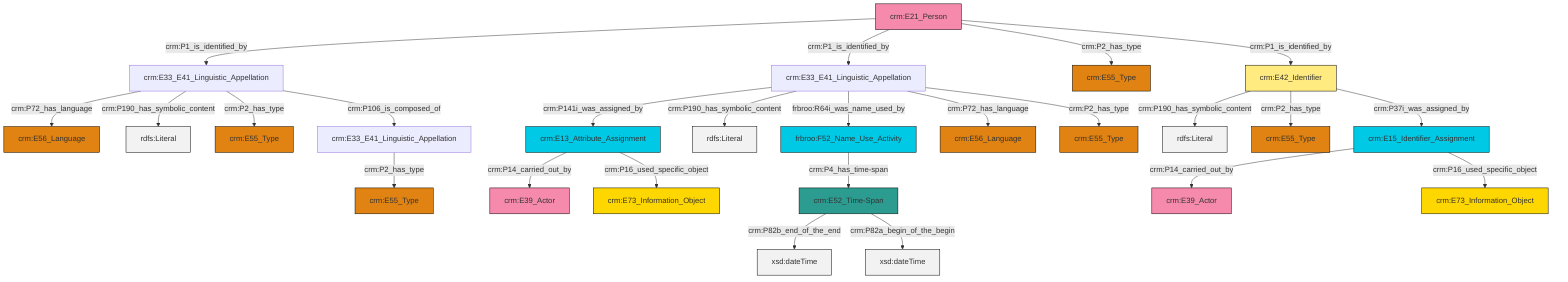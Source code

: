 graph TD
classDef Literal fill:#f2f2f2,stroke:#000000;
classDef CRM_Entity fill:#FFFFFF,stroke:#000000;
classDef Temporal_Entity fill:#00C9E6, stroke:#000000;
classDef Type fill:#E18312, stroke:#000000;
classDef Time-Span fill:#2C9C91, stroke:#000000;
classDef Appellation fill:#FFEB7F, stroke:#000000;
classDef Place fill:#008836, stroke:#000000;
classDef Persistent_Item fill:#B266B2, stroke:#000000;
classDef Conceptual_Object fill:#FFD700, stroke:#000000;
classDef Physical_Thing fill:#D2B48C, stroke:#000000;
classDef Actor fill:#f58aad, stroke:#000000;
classDef PC_Classes fill:#4ce600, stroke:#000000;
classDef Multi fill:#cccccc,stroke:#000000;

4["crm:E33_E41_Linguistic_Appellation"]:::Default -->|crm:P141i_was_assigned_by| 5["crm:E13_Attribute_Assignment"]:::Temporal_Entity
6["crm:E15_Identifier_Assignment"]:::Temporal_Entity -->|crm:P14_carried_out_by| 7["crm:E39_Actor"]:::Actor
8["crm:E42_Identifier"]:::Appellation -->|crm:P190_has_symbolic_content| 9[rdfs:Literal]:::Literal
12["crm:E33_E41_Linguistic_Appellation"]:::Default -->|crm:P72_has_language| 13["crm:E56_Language"]:::Type
4["crm:E33_E41_Linguistic_Appellation"]:::Default -->|crm:P190_has_symbolic_content| 14[rdfs:Literal]:::Literal
6["crm:E15_Identifier_Assignment"]:::Temporal_Entity -->|crm:P16_used_specific_object| 17["crm:E73_Information_Object"]:::Conceptual_Object
12["crm:E33_E41_Linguistic_Appellation"]:::Default -->|crm:P190_has_symbolic_content| 18[rdfs:Literal]:::Literal
4["crm:E33_E41_Linguistic_Appellation"]:::Default -->|frbroo:R64i_was_name_used_by| 0["frbroo:F52_Name_Use_Activity"]:::Temporal_Entity
12["crm:E33_E41_Linguistic_Appellation"]:::Default -->|crm:P2_has_type| 19["crm:E55_Type"]:::Type
2["crm:E52_Time-Span"]:::Time-Span -->|crm:P82b_end_of_the_end| 29[xsd:dateTime]:::Literal
33["crm:E21_Person"]:::Actor -->|crm:P1_is_identified_by| 12["crm:E33_E41_Linguistic_Appellation"]:::Default
8["crm:E42_Identifier"]:::Appellation -->|crm:P2_has_type| 25["crm:E55_Type"]:::Type
8["crm:E42_Identifier"]:::Appellation -->|crm:P37i_was_assigned_by| 6["crm:E15_Identifier_Assignment"]:::Temporal_Entity
15["crm:E33_E41_Linguistic_Appellation"]:::Default -->|crm:P2_has_type| 21["crm:E55_Type"]:::Type
4["crm:E33_E41_Linguistic_Appellation"]:::Default -->|crm:P72_has_language| 39["crm:E56_Language"]:::Type
33["crm:E21_Person"]:::Actor -->|crm:P1_is_identified_by| 4["crm:E33_E41_Linguistic_Appellation"]:::Default
33["crm:E21_Person"]:::Actor -->|crm:P2_has_type| 23["crm:E55_Type"]:::Type
33["crm:E21_Person"]:::Actor -->|crm:P1_is_identified_by| 8["crm:E42_Identifier"]:::Appellation
4["crm:E33_E41_Linguistic_Appellation"]:::Default -->|crm:P2_has_type| 31["crm:E55_Type"]:::Type
12["crm:E33_E41_Linguistic_Appellation"]:::Default -->|crm:P106_is_composed_of| 15["crm:E33_E41_Linguistic_Appellation"]:::Default
5["crm:E13_Attribute_Assignment"]:::Temporal_Entity -->|crm:P14_carried_out_by| 34["crm:E39_Actor"]:::Actor
2["crm:E52_Time-Span"]:::Time-Span -->|crm:P82a_begin_of_the_begin| 40[xsd:dateTime]:::Literal
5["crm:E13_Attribute_Assignment"]:::Temporal_Entity -->|crm:P16_used_specific_object| 10["crm:E73_Information_Object"]:::Conceptual_Object
0["frbroo:F52_Name_Use_Activity"]:::Temporal_Entity -->|crm:P4_has_time-span| 2["crm:E52_Time-Span"]:::Time-Span